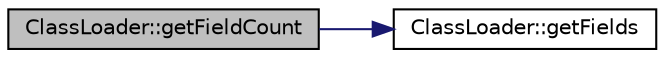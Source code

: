 digraph "ClassLoader::getFieldCount"
{
  edge [fontname="Helvetica",fontsize="10",labelfontname="Helvetica",labelfontsize="10"];
  node [fontname="Helvetica",fontsize="10",shape=record];
  rankdir="LR";
  Node1 [label="ClassLoader::getFieldCount",height=0.2,width=0.4,color="black", fillcolor="grey75", style="filled", fontcolor="black"];
  Node1 -> Node2 [color="midnightblue",fontsize="10",style="solid",fontname="Helvetica"];
  Node2 [label="ClassLoader::getFields",height=0.2,width=0.4,color="black", fillcolor="white", style="filled",URL="$class_class_loader.html#a868fdfc297bfc310b21b3a41cdceb7b9"];
}
